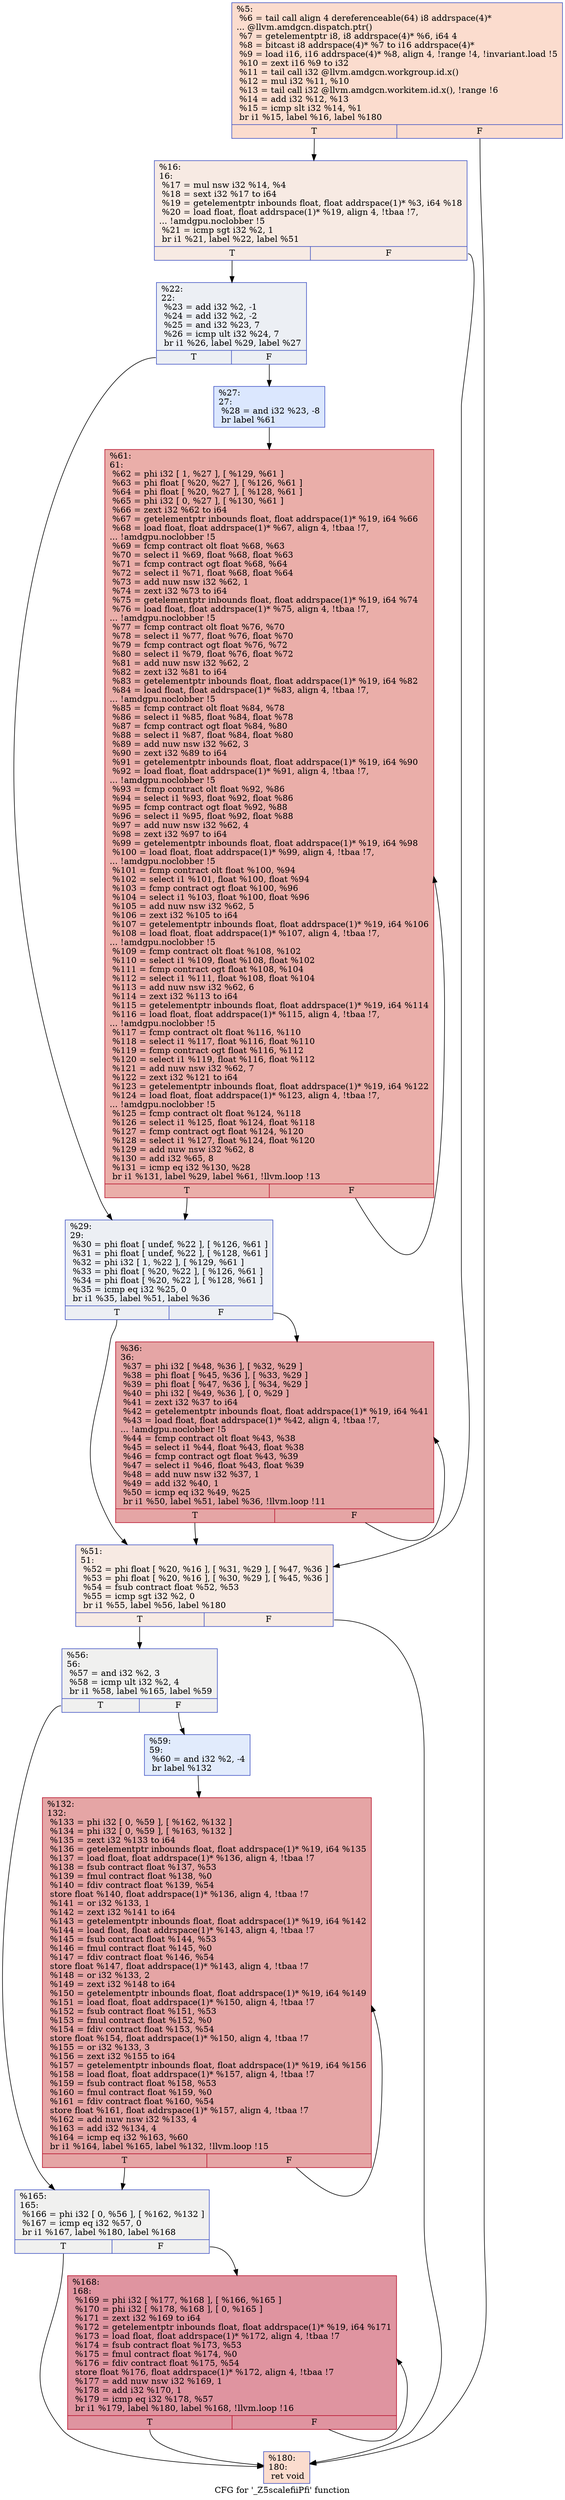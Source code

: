 digraph "CFG for '_Z5scalefiiPfi' function" {
	label="CFG for '_Z5scalefiiPfi' function";

	Node0x5cfdf60 [shape=record,color="#3d50c3ff", style=filled, fillcolor="#f7af9170",label="{%5:\l  %6 = tail call align 4 dereferenceable(64) i8 addrspace(4)*\l... @llvm.amdgcn.dispatch.ptr()\l  %7 = getelementptr i8, i8 addrspace(4)* %6, i64 4\l  %8 = bitcast i8 addrspace(4)* %7 to i16 addrspace(4)*\l  %9 = load i16, i16 addrspace(4)* %8, align 4, !range !4, !invariant.load !5\l  %10 = zext i16 %9 to i32\l  %11 = tail call i32 @llvm.amdgcn.workgroup.id.x()\l  %12 = mul i32 %11, %10\l  %13 = tail call i32 @llvm.amdgcn.workitem.id.x(), !range !6\l  %14 = add i32 %12, %13\l  %15 = icmp slt i32 %14, %1\l  br i1 %15, label %16, label %180\l|{<s0>T|<s1>F}}"];
	Node0x5cfdf60:s0 -> Node0x5cffe60;
	Node0x5cfdf60:s1 -> Node0x5cffef0;
	Node0x5cffe60 [shape=record,color="#3d50c3ff", style=filled, fillcolor="#eed0c070",label="{%16:\l16:                                               \l  %17 = mul nsw i32 %14, %4\l  %18 = sext i32 %17 to i64\l  %19 = getelementptr inbounds float, float addrspace(1)* %3, i64 %18\l  %20 = load float, float addrspace(1)* %19, align 4, !tbaa !7,\l... !amdgpu.noclobber !5\l  %21 = icmp sgt i32 %2, 1\l  br i1 %21, label %22, label %51\l|{<s0>T|<s1>F}}"];
	Node0x5cffe60:s0 -> Node0x5d00ae0;
	Node0x5cffe60:s1 -> Node0x5d00b70;
	Node0x5d00ae0 [shape=record,color="#3d50c3ff", style=filled, fillcolor="#d4dbe670",label="{%22:\l22:                                               \l  %23 = add i32 %2, -1\l  %24 = add i32 %2, -2\l  %25 = and i32 %23, 7\l  %26 = icmp ult i32 %24, 7\l  br i1 %26, label %29, label %27\l|{<s0>T|<s1>F}}"];
	Node0x5d00ae0:s0 -> Node0x5d00f80;
	Node0x5d00ae0:s1 -> Node0x5d00fd0;
	Node0x5d00fd0 [shape=record,color="#3d50c3ff", style=filled, fillcolor="#aec9fc70",label="{%27:\l27:                                               \l  %28 = and i32 %23, -8\l  br label %61\l}"];
	Node0x5d00fd0 -> Node0x5d011d0;
	Node0x5d00f80 [shape=record,color="#3d50c3ff", style=filled, fillcolor="#d4dbe670",label="{%29:\l29:                                               \l  %30 = phi float [ undef, %22 ], [ %126, %61 ]\l  %31 = phi float [ undef, %22 ], [ %128, %61 ]\l  %32 = phi i32 [ 1, %22 ], [ %129, %61 ]\l  %33 = phi float [ %20, %22 ], [ %126, %61 ]\l  %34 = phi float [ %20, %22 ], [ %128, %61 ]\l  %35 = icmp eq i32 %25, 0\l  br i1 %35, label %51, label %36\l|{<s0>T|<s1>F}}"];
	Node0x5d00f80:s0 -> Node0x5d00b70;
	Node0x5d00f80:s1 -> Node0x5d01d00;
	Node0x5d01d00 [shape=record,color="#b70d28ff", style=filled, fillcolor="#c5333470",label="{%36:\l36:                                               \l  %37 = phi i32 [ %48, %36 ], [ %32, %29 ]\l  %38 = phi float [ %45, %36 ], [ %33, %29 ]\l  %39 = phi float [ %47, %36 ], [ %34, %29 ]\l  %40 = phi i32 [ %49, %36 ], [ 0, %29 ]\l  %41 = zext i32 %37 to i64\l  %42 = getelementptr inbounds float, float addrspace(1)* %19, i64 %41\l  %43 = load float, float addrspace(1)* %42, align 4, !tbaa !7,\l... !amdgpu.noclobber !5\l  %44 = fcmp contract olt float %43, %38\l  %45 = select i1 %44, float %43, float %38\l  %46 = fcmp contract ogt float %43, %39\l  %47 = select i1 %46, float %43, float %39\l  %48 = add nuw nsw i32 %37, 1\l  %49 = add i32 %40, 1\l  %50 = icmp eq i32 %49, %25\l  br i1 %50, label %51, label %36, !llvm.loop !11\l|{<s0>T|<s1>F}}"];
	Node0x5d01d00:s0 -> Node0x5d00b70;
	Node0x5d01d00:s1 -> Node0x5d01d00;
	Node0x5d00b70 [shape=record,color="#3d50c3ff", style=filled, fillcolor="#eed0c070",label="{%51:\l51:                                               \l  %52 = phi float [ %20, %16 ], [ %31, %29 ], [ %47, %36 ]\l  %53 = phi float [ %20, %16 ], [ %30, %29 ], [ %45, %36 ]\l  %54 = fsub contract float %52, %53\l  %55 = icmp sgt i32 %2, 0\l  br i1 %55, label %56, label %180\l|{<s0>T|<s1>F}}"];
	Node0x5d00b70:s0 -> Node0x5d03270;
	Node0x5d00b70:s1 -> Node0x5cffef0;
	Node0x5d03270 [shape=record,color="#3d50c3ff", style=filled, fillcolor="#dedcdb70",label="{%56:\l56:                                               \l  %57 = and i32 %2, 3\l  %58 = icmp ult i32 %2, 4\l  br i1 %58, label %165, label %59\l|{<s0>T|<s1>F}}"];
	Node0x5d03270:s0 -> Node0x5d03490;
	Node0x5d03270:s1 -> Node0x5d034e0;
	Node0x5d034e0 [shape=record,color="#3d50c3ff", style=filled, fillcolor="#bbd1f870",label="{%59:\l59:                                               \l  %60 = and i32 %2, -4\l  br label %132\l}"];
	Node0x5d034e0 -> Node0x5d03670;
	Node0x5d011d0 [shape=record,color="#b70d28ff", style=filled, fillcolor="#d0473d70",label="{%61:\l61:                                               \l  %62 = phi i32 [ 1, %27 ], [ %129, %61 ]\l  %63 = phi float [ %20, %27 ], [ %126, %61 ]\l  %64 = phi float [ %20, %27 ], [ %128, %61 ]\l  %65 = phi i32 [ 0, %27 ], [ %130, %61 ]\l  %66 = zext i32 %62 to i64\l  %67 = getelementptr inbounds float, float addrspace(1)* %19, i64 %66\l  %68 = load float, float addrspace(1)* %67, align 4, !tbaa !7,\l... !amdgpu.noclobber !5\l  %69 = fcmp contract olt float %68, %63\l  %70 = select i1 %69, float %68, float %63\l  %71 = fcmp contract ogt float %68, %64\l  %72 = select i1 %71, float %68, float %64\l  %73 = add nuw nsw i32 %62, 1\l  %74 = zext i32 %73 to i64\l  %75 = getelementptr inbounds float, float addrspace(1)* %19, i64 %74\l  %76 = load float, float addrspace(1)* %75, align 4, !tbaa !7,\l... !amdgpu.noclobber !5\l  %77 = fcmp contract olt float %76, %70\l  %78 = select i1 %77, float %76, float %70\l  %79 = fcmp contract ogt float %76, %72\l  %80 = select i1 %79, float %76, float %72\l  %81 = add nuw nsw i32 %62, 2\l  %82 = zext i32 %81 to i64\l  %83 = getelementptr inbounds float, float addrspace(1)* %19, i64 %82\l  %84 = load float, float addrspace(1)* %83, align 4, !tbaa !7,\l... !amdgpu.noclobber !5\l  %85 = fcmp contract olt float %84, %78\l  %86 = select i1 %85, float %84, float %78\l  %87 = fcmp contract ogt float %84, %80\l  %88 = select i1 %87, float %84, float %80\l  %89 = add nuw nsw i32 %62, 3\l  %90 = zext i32 %89 to i64\l  %91 = getelementptr inbounds float, float addrspace(1)* %19, i64 %90\l  %92 = load float, float addrspace(1)* %91, align 4, !tbaa !7,\l... !amdgpu.noclobber !5\l  %93 = fcmp contract olt float %92, %86\l  %94 = select i1 %93, float %92, float %86\l  %95 = fcmp contract ogt float %92, %88\l  %96 = select i1 %95, float %92, float %88\l  %97 = add nuw nsw i32 %62, 4\l  %98 = zext i32 %97 to i64\l  %99 = getelementptr inbounds float, float addrspace(1)* %19, i64 %98\l  %100 = load float, float addrspace(1)* %99, align 4, !tbaa !7,\l... !amdgpu.noclobber !5\l  %101 = fcmp contract olt float %100, %94\l  %102 = select i1 %101, float %100, float %94\l  %103 = fcmp contract ogt float %100, %96\l  %104 = select i1 %103, float %100, float %96\l  %105 = add nuw nsw i32 %62, 5\l  %106 = zext i32 %105 to i64\l  %107 = getelementptr inbounds float, float addrspace(1)* %19, i64 %106\l  %108 = load float, float addrspace(1)* %107, align 4, !tbaa !7,\l... !amdgpu.noclobber !5\l  %109 = fcmp contract olt float %108, %102\l  %110 = select i1 %109, float %108, float %102\l  %111 = fcmp contract ogt float %108, %104\l  %112 = select i1 %111, float %108, float %104\l  %113 = add nuw nsw i32 %62, 6\l  %114 = zext i32 %113 to i64\l  %115 = getelementptr inbounds float, float addrspace(1)* %19, i64 %114\l  %116 = load float, float addrspace(1)* %115, align 4, !tbaa !7,\l... !amdgpu.noclobber !5\l  %117 = fcmp contract olt float %116, %110\l  %118 = select i1 %117, float %116, float %110\l  %119 = fcmp contract ogt float %116, %112\l  %120 = select i1 %119, float %116, float %112\l  %121 = add nuw nsw i32 %62, 7\l  %122 = zext i32 %121 to i64\l  %123 = getelementptr inbounds float, float addrspace(1)* %19, i64 %122\l  %124 = load float, float addrspace(1)* %123, align 4, !tbaa !7,\l... !amdgpu.noclobber !5\l  %125 = fcmp contract olt float %124, %118\l  %126 = select i1 %125, float %124, float %118\l  %127 = fcmp contract ogt float %124, %120\l  %128 = select i1 %127, float %124, float %120\l  %129 = add nuw nsw i32 %62, 8\l  %130 = add i32 %65, 8\l  %131 = icmp eq i32 %130, %28\l  br i1 %131, label %29, label %61, !llvm.loop !13\l|{<s0>T|<s1>F}}"];
	Node0x5d011d0:s0 -> Node0x5d00f80;
	Node0x5d011d0:s1 -> Node0x5d011d0;
	Node0x5d03670 [shape=record,color="#b70d28ff", style=filled, fillcolor="#c5333470",label="{%132:\l132:                                              \l  %133 = phi i32 [ 0, %59 ], [ %162, %132 ]\l  %134 = phi i32 [ 0, %59 ], [ %163, %132 ]\l  %135 = zext i32 %133 to i64\l  %136 = getelementptr inbounds float, float addrspace(1)* %19, i64 %135\l  %137 = load float, float addrspace(1)* %136, align 4, !tbaa !7\l  %138 = fsub contract float %137, %53\l  %139 = fmul contract float %138, %0\l  %140 = fdiv contract float %139, %54\l  store float %140, float addrspace(1)* %136, align 4, !tbaa !7\l  %141 = or i32 %133, 1\l  %142 = zext i32 %141 to i64\l  %143 = getelementptr inbounds float, float addrspace(1)* %19, i64 %142\l  %144 = load float, float addrspace(1)* %143, align 4, !tbaa !7\l  %145 = fsub contract float %144, %53\l  %146 = fmul contract float %145, %0\l  %147 = fdiv contract float %146, %54\l  store float %147, float addrspace(1)* %143, align 4, !tbaa !7\l  %148 = or i32 %133, 2\l  %149 = zext i32 %148 to i64\l  %150 = getelementptr inbounds float, float addrspace(1)* %19, i64 %149\l  %151 = load float, float addrspace(1)* %150, align 4, !tbaa !7\l  %152 = fsub contract float %151, %53\l  %153 = fmul contract float %152, %0\l  %154 = fdiv contract float %153, %54\l  store float %154, float addrspace(1)* %150, align 4, !tbaa !7\l  %155 = or i32 %133, 3\l  %156 = zext i32 %155 to i64\l  %157 = getelementptr inbounds float, float addrspace(1)* %19, i64 %156\l  %158 = load float, float addrspace(1)* %157, align 4, !tbaa !7\l  %159 = fsub contract float %158, %53\l  %160 = fmul contract float %159, %0\l  %161 = fdiv contract float %160, %54\l  store float %161, float addrspace(1)* %157, align 4, !tbaa !7\l  %162 = add nuw nsw i32 %133, 4\l  %163 = add i32 %134, 4\l  %164 = icmp eq i32 %163, %60\l  br i1 %164, label %165, label %132, !llvm.loop !15\l|{<s0>T|<s1>F}}"];
	Node0x5d03670:s0 -> Node0x5d03490;
	Node0x5d03670:s1 -> Node0x5d03670;
	Node0x5d03490 [shape=record,color="#3d50c3ff", style=filled, fillcolor="#dedcdb70",label="{%165:\l165:                                              \l  %166 = phi i32 [ 0, %56 ], [ %162, %132 ]\l  %167 = icmp eq i32 %57, 0\l  br i1 %167, label %180, label %168\l|{<s0>T|<s1>F}}"];
	Node0x5d03490:s0 -> Node0x5cffef0;
	Node0x5d03490:s1 -> Node0x5d07fe0;
	Node0x5d07fe0 [shape=record,color="#b70d28ff", style=filled, fillcolor="#b70d2870",label="{%168:\l168:                                              \l  %169 = phi i32 [ %177, %168 ], [ %166, %165 ]\l  %170 = phi i32 [ %178, %168 ], [ 0, %165 ]\l  %171 = zext i32 %169 to i64\l  %172 = getelementptr inbounds float, float addrspace(1)* %19, i64 %171\l  %173 = load float, float addrspace(1)* %172, align 4, !tbaa !7\l  %174 = fsub contract float %173, %53\l  %175 = fmul contract float %174, %0\l  %176 = fdiv contract float %175, %54\l  store float %176, float addrspace(1)* %172, align 4, !tbaa !7\l  %177 = add nuw nsw i32 %169, 1\l  %178 = add i32 %170, 1\l  %179 = icmp eq i32 %178, %57\l  br i1 %179, label %180, label %168, !llvm.loop !16\l|{<s0>T|<s1>F}}"];
	Node0x5d07fe0:s0 -> Node0x5cffef0;
	Node0x5d07fe0:s1 -> Node0x5d07fe0;
	Node0x5cffef0 [shape=record,color="#3d50c3ff", style=filled, fillcolor="#f7af9170",label="{%180:\l180:                                              \l  ret void\l}"];
}
